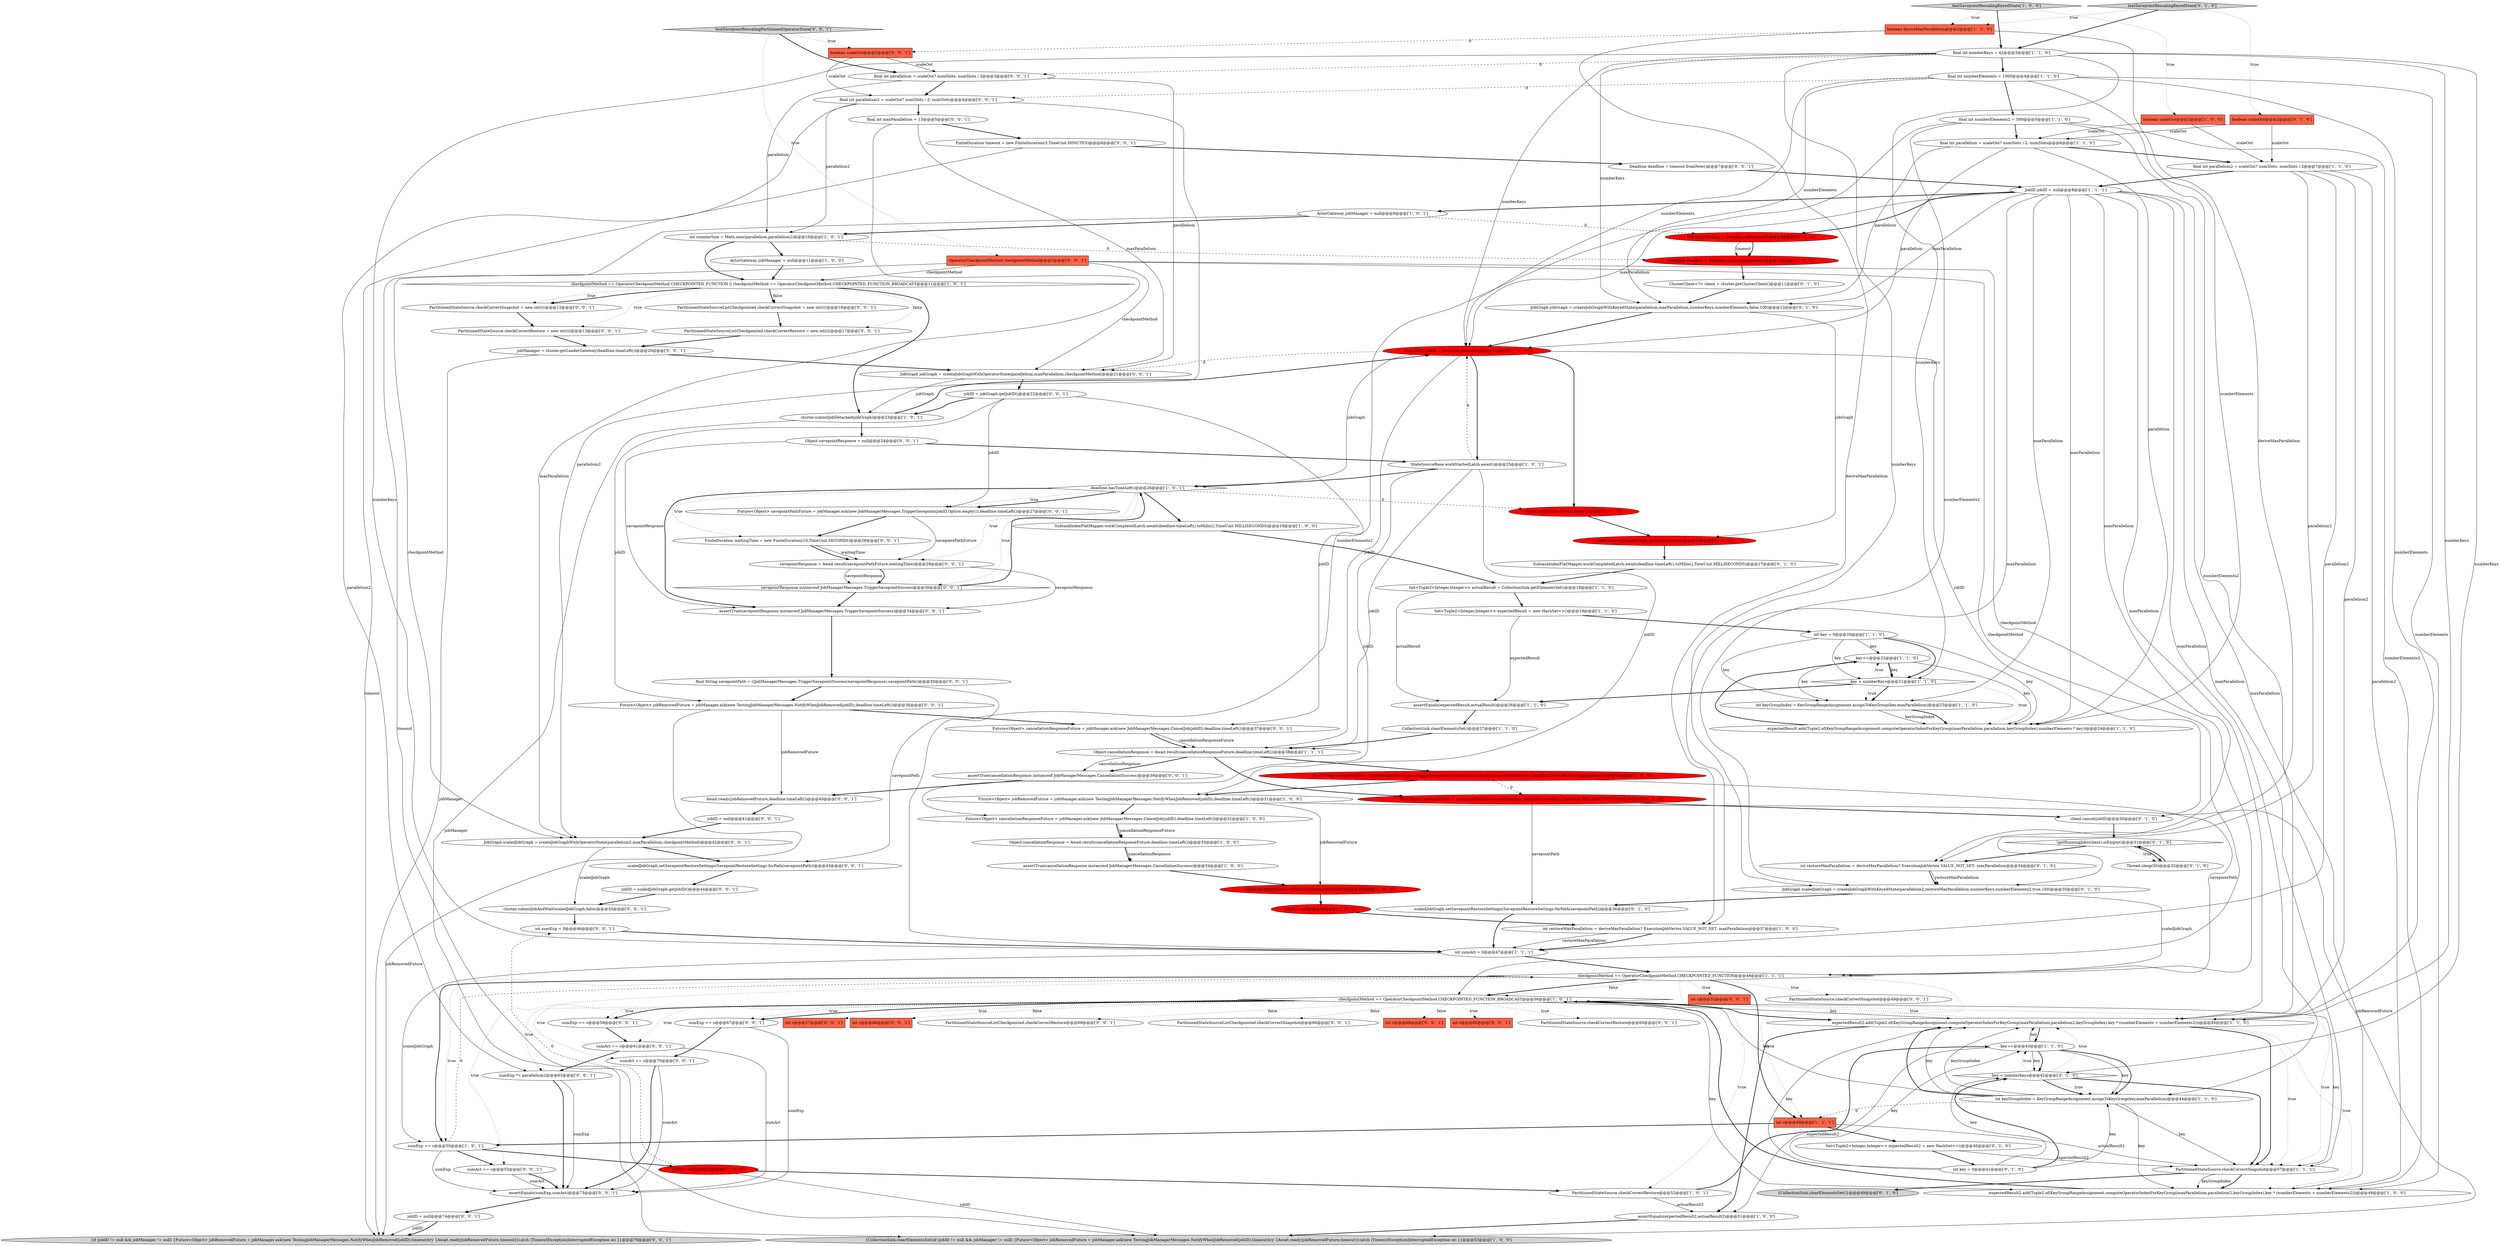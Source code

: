 digraph {
66 [style = filled, label = "SubtaskIndexFlatMapper.workCompletedLatch.await(deadline.timeLeft().toMillis(),TimeUnit.MILLISECONDS)@@@17@@@['0', '1', '0']", fillcolor = white, shape = ellipse image = "AAA0AAABBB2BBB"];
109 [style = filled, label = "sumAct += c@@@61@@@['0', '0', '1']", fillcolor = white, shape = ellipse image = "AAA0AAABBB3BBB"];
14 [style = filled, label = "Set<Tuple2<Integer,Integer>> actualResult = CollectionSink.getElementsSet()@@@18@@@['1', '1', '0']", fillcolor = white, shape = ellipse image = "AAA0AAABBB1BBB"];
29 [style = filled, label = "testSavepointRescalingKeyedState['1', '0', '0']", fillcolor = lightgray, shape = diamond image = "AAA0AAABBB1BBB"];
45 [style = filled, label = "CollectionSink.clearElementsSet()@@@27@@@['1', '1', '0']", fillcolor = white, shape = ellipse image = "AAA0AAABBB1BBB"];
101 [style = filled, label = "final int maxParallelism = 13@@@5@@@['0', '0', '1']", fillcolor = white, shape = ellipse image = "AAA0AAABBB3BBB"];
96 [style = filled, label = "Future<Object> savepointPathFuture = jobManager.ask(new JobManagerMessages.TriggerSavepoint(jobID,Option.empty()),deadline.timeLeft())@@@27@@@['0', '0', '1']", fillcolor = white, shape = ellipse image = "AAA0AAABBB3BBB"];
105 [style = filled, label = "final int parallelism = scaleOut? numSlots: numSlots / 2@@@3@@@['0', '0', '1']", fillcolor = white, shape = ellipse image = "AAA0AAABBB3BBB"];
89 [style = filled, label = "Await.ready(jobRemovedFuture,deadline.timeLeft())@@@40@@@['0', '0', '1']", fillcolor = white, shape = ellipse image = "AAA0AAABBB3BBB"];
87 [style = filled, label = "FiniteDuration timeout = new FiniteDuration(3,TimeUnit.MINUTES)@@@6@@@['0', '0', '1']", fillcolor = white, shape = ellipse image = "AAA0AAABBB3BBB"];
4 [style = filled, label = "key++@@@43@@@['1', '1', '0']", fillcolor = white, shape = ellipse image = "AAA0AAABBB1BBB"];
37 [style = filled, label = "Object cancellationResponse = Await.result(cancellationResponseFuture,deadline.timeLeft())@@@33@@@['1', '0', '0']", fillcolor = white, shape = ellipse image = "AAA0AAABBB1BBB"];
104 [style = filled, label = "int c@@@69@@@['0', '0', '1']", fillcolor = tomato, shape = box image = "AAA0AAABBB3BBB"];
44 [style = filled, label = "deadline.hasTimeLeft()@@@26@@@['1', '0', '1']", fillcolor = white, shape = diamond image = "AAA0AAABBB1BBB"];
90 [style = filled, label = "{if (jobID != null && jobManager != null) {Future<Object> jobRemovedFuture = jobManager.ask(new TestingJobManagerMessages.NotifyWhenJobRemoved(jobID),timeout)try {Await.ready(jobRemovedFuture,timeout)}catch (TimeoutException|InterruptedException ie) }}@@@76@@@['0', '0', '1']", fillcolor = lightgray, shape = ellipse image = "AAA0AAABBB3BBB"];
68 [style = filled, label = "client.setDetached(true)@@@15@@@['0', '1', '0']", fillcolor = red, shape = ellipse image = "AAA1AAABBB2BBB"];
70 [style = filled, label = "int c@@@60@@@['0', '0', '1']", fillcolor = tomato, shape = box image = "AAA0AAABBB3BBB"];
81 [style = filled, label = "scaledJobGraph.setSavepointRestoreSettings(SavepointRestoreSettings.forPath(savepointPath))@@@43@@@['0', '0', '1']", fillcolor = white, shape = ellipse image = "AAA0AAABBB3BBB"];
99 [style = filled, label = "assertEquals(sumExp,sumAct)@@@73@@@['0', '0', '1']", fillcolor = white, shape = ellipse image = "AAA0AAABBB3BBB"];
63 [style = filled, label = "testSavepointRescalingKeyedState['0', '1', '0']", fillcolor = lightgray, shape = diamond image = "AAA0AAABBB2BBB"];
78 [style = filled, label = "PartitionedStateSourceListCheckpointed.checkCorrectSnapshot = new int((((@@@16@@@['0', '0', '1']", fillcolor = white, shape = ellipse image = "AAA0AAABBB3BBB"];
75 [style = filled, label = "jobID = scaledJobGraph.getJobID()@@@44@@@['0', '0', '1']", fillcolor = white, shape = ellipse image = "AAA0AAABBB3BBB"];
107 [style = filled, label = "sumExp += c@@@58@@@['0', '0', '1']", fillcolor = white, shape = ellipse image = "AAA0AAABBB3BBB"];
60 [style = filled, label = "ClusterClient<?> client = cluster.getClusterClient()@@@11@@@['0', '1', '0']", fillcolor = white, shape = ellipse image = "AAA0AAABBB2BBB"];
84 [style = filled, label = "PartitionedStateSource.checkCorrectRestore@@@60@@@['0', '0', '1']", fillcolor = white, shape = ellipse image = "AAA0AAABBB3BBB"];
26 [style = filled, label = "PartitionedStateSource.checkCorrectSnapshot@@@57@@@['1', '1', '1']", fillcolor = white, shape = ellipse image = "AAA0AAABBB1BBB"];
74 [style = filled, label = "Deadline deadline = timeout.fromNow()@@@7@@@['0', '0', '1']", fillcolor = white, shape = ellipse image = "AAA0AAABBB3BBB"];
30 [style = filled, label = "assertEquals(expectedResult2,actualResult2)@@@51@@@['1', '0', '0']", fillcolor = white, shape = ellipse image = "AAA0AAABBB1BBB"];
119 [style = filled, label = "Future<Object> jobRemovedFuture = jobManager.ask(new TestingJobManagerMessages.NotifyWhenJobRemoved(jobID),deadline.timeLeft())@@@36@@@['0', '0', '1']", fillcolor = white, shape = ellipse image = "AAA0AAABBB3BBB"];
82 [style = filled, label = "jobID = null@@@74@@@['0', '0', '1']", fillcolor = white, shape = ellipse image = "AAA0AAABBB3BBB"];
106 [style = filled, label = "sumAct += c@@@53@@@['0', '0', '1']", fillcolor = white, shape = ellipse image = "AAA0AAABBB3BBB"];
58 [style = filled, label = "int restoreMaxParallelism = deriveMaxParallelism? ExecutionJobVertex.VALUE_NOT_SET: maxParallelism@@@34@@@['0', '1', '0']", fillcolor = white, shape = ellipse image = "AAA0AAABBB2BBB"];
57 [style = filled, label = "key < numberKeys@@@42@@@['0', '1', '0']", fillcolor = white, shape = diamond image = "AAA0AAABBB2BBB"];
62 [style = filled, label = "client.submitJob(jobGraph,.getClassLoader())@@@16@@@['0', '1', '0']", fillcolor = red, shape = ellipse image = "AAA1AAABBB2BBB"];
34 [style = filled, label = "final int numberElements2 = 500@@@5@@@['1', '1', '0']", fillcolor = white, shape = ellipse image = "AAA0AAABBB1BBB"];
13 [style = filled, label = "cluster.submitJobDetached(jobGraph)@@@23@@@['1', '0', '1']", fillcolor = white, shape = ellipse image = "AAA0AAABBB1BBB"];
117 [style = filled, label = "testSavepointRescalingPartitionedOperatorState['0', '0', '1']", fillcolor = lightgray, shape = diamond image = "AAA0AAABBB3BBB"];
50 [style = filled, label = "Duration timeout = Duration.ofMinutes(3)@@@9@@@['0', '1', '0']", fillcolor = red, shape = ellipse image = "AAA1AAABBB2BBB"];
9 [style = filled, label = "final JobID jobID = jobGraph.getJobID()@@@14@@@['1', '1', '0']", fillcolor = red, shape = ellipse image = "AAA1AAABBB1BBB"];
22 [style = filled, label = "int counterSize = Math.max(parallelism,parallelism2)@@@10@@@['1', '0', '1']", fillcolor = white, shape = ellipse image = "AAA0AAABBB1BBB"];
100 [style = filled, label = "savepointResponse = Await.result(savepointPathFuture,waitingTime)@@@29@@@['0', '0', '1']", fillcolor = white, shape = ellipse image = "AAA0AAABBB3BBB"];
59 [style = filled, label = "int key = 0@@@41@@@['0', '1', '0']", fillcolor = white, shape = ellipse image = "AAA0AAABBB2BBB"];
5 [style = filled, label = "ActorGateway jobManager = null@@@11@@@['1', '0', '0']", fillcolor = white, shape = ellipse image = "AAA0AAABBB1BBB"];
0 [style = filled, label = "checkpointMethod == OperatorCheckpointMethod.CHECKPOINTED_FUNCTION || checkpointMethod == OperatorCheckpointMethod.CHECKPOINTED_FUNCTION_BROADCAST@@@11@@@['1', '0', '1']", fillcolor = white, shape = diamond image = "AAA0AAABBB1BBB"];
3 [style = filled, label = "checkpointMethod == OperatorCheckpointMethod.CHECKPOINTED_FUNCTION_BROADCAST@@@56@@@['1', '0', '1']", fillcolor = white, shape = diamond image = "AAA0AAABBB1BBB"];
91 [style = filled, label = "cluster.submitJobAndWait(scaledJobGraph,false)@@@45@@@['0', '0', '1']", fillcolor = white, shape = ellipse image = "AAA0AAABBB3BBB"];
25 [style = filled, label = "key++@@@22@@@['1', '1', '0']", fillcolor = white, shape = ellipse image = "AAA0AAABBB1BBB"];
20 [style = filled, label = "int keyGroupIndex = KeyGroupRangeAssignment.assignToKeyGroup(key,maxParallelism)@@@23@@@['1', '1', '0']", fillcolor = white, shape = ellipse image = "AAA0AAABBB1BBB"];
8 [style = filled, label = "final int parallelism = scaleOut? numSlots / 2: numSlots@@@6@@@['1', '1', '0']", fillcolor = white, shape = ellipse image = "AAA0AAABBB1BBB"];
17 [style = filled, label = "Future<Object> cancellationResponseFuture = jobManager.ask(new JobManagerMessages.CancelJob(jobID),deadline.timeLeft())@@@32@@@['1', '0', '0']", fillcolor = white, shape = ellipse image = "AAA0AAABBB1BBB"];
39 [style = filled, label = "key < numberKeys@@@21@@@['1', '1', '0']", fillcolor = white, shape = diamond image = "AAA0AAABBB1BBB"];
21 [style = filled, label = "boolean scaleOut@@@2@@@['1', '0', '0']", fillcolor = tomato, shape = box image = "AAA0AAABBB1BBB"];
92 [style = filled, label = "int c@@@57@@@['0', '0', '1']", fillcolor = tomato, shape = box image = "AAA0AAABBB3BBB"];
80 [style = filled, label = "assertTrue(savepointResponse instanceof JobManagerMessages.TriggerSavepointSuccess)@@@34@@@['0', '0', '1']", fillcolor = white, shape = ellipse image = "AAA0AAABBB3BBB"];
94 [style = filled, label = "jobID = null@@@41@@@['0', '0', '1']", fillcolor = white, shape = ellipse image = "AAA0AAABBB3BBB"];
27 [style = filled, label = "assertEquals(expectedResult,actualResult)@@@26@@@['1', '1', '0']", fillcolor = white, shape = ellipse image = "AAA0AAABBB1BBB"];
73 [style = filled, label = "Object savepointResponse = null@@@24@@@['0', '0', '1']", fillcolor = white, shape = ellipse image = "AAA0AAABBB3BBB"];
108 [style = filled, label = "sumAct += c@@@70@@@['0', '0', '1']", fillcolor = white, shape = ellipse image = "AAA0AAABBB3BBB"];
51 [style = filled, label = "boolean scaleOut@@@2@@@['0', '1', '0']", fillcolor = tomato, shape = box image = "AAA0AAABBB2BBB"];
61 [style = filled, label = "Deadline deadline = Deadline.now().plus(timeout)@@@10@@@['0', '1', '0']", fillcolor = red, shape = ellipse image = "AAA1AAABBB2BBB"];
36 [style = filled, label = "checkpointMethod == OperatorCheckpointMethod.CHECKPOINTED_FUNCTION@@@48@@@['1', '1', '1']", fillcolor = white, shape = diamond image = "AAA0AAABBB1BBB"];
112 [style = filled, label = "assertTrue(cancellationResponse instanceof JobManagerMessages.CancellationSuccess)@@@39@@@['0', '0', '1']", fillcolor = white, shape = ellipse image = "AAA0AAABBB3BBB"];
19 [style = filled, label = "jobID = null@@@42@@@['1', '0', '0']", fillcolor = red, shape = ellipse image = "AAA1AAABBB1BBB"];
12 [style = filled, label = "final int parallelism2 = scaleOut? numSlots: numSlots / 2@@@7@@@['1', '1', '0']", fillcolor = white, shape = ellipse image = "AAA0AAABBB1BBB"];
113 [style = filled, label = "PartitionedStateSource.checkCorrectRestore = new int((((@@@13@@@['0', '0', '1']", fillcolor = white, shape = ellipse image = "AAA0AAABBB3BBB"];
88 [style = filled, label = "int c@@@52@@@['0', '0', '1']", fillcolor = tomato, shape = box image = "AAA0AAABBB3BBB"];
7 [style = filled, label = "expectedResult2.add(Tuple2.of(KeyGroupRangeAssignment.computeOperatorIndexForKeyGroup(maxParallelism,parallelism2,keyGroupIndex),key * (numberElements + numberElements2)))@@@45@@@['1', '1', '0']", fillcolor = white, shape = ellipse image = "AAA0AAABBB1BBB"];
35 [style = filled, label = "Set<Tuple2<Integer,Integer>> expectedResult = new HashSet<>()@@@19@@@['1', '1', '0']", fillcolor = white, shape = ellipse image = "AAA0AAABBB1BBB"];
49 [style = filled, label = "StateSourceBase.workStartedLatch.await()@@@25@@@['1', '0', '1']", fillcolor = white, shape = ellipse image = "AAA0AAABBB1BBB"];
40 [style = filled, label = "final String savepointPath = ((JobManagerMessages.TriggerSavepointSuccess)Await.result(savepointPathFuture,deadline.timeLeft())).savepointPath()@@@30@@@['1', '0', '0']", fillcolor = red, shape = ellipse image = "AAA1AAABBB1BBB"];
24 [style = filled, label = "PartitionedStateSource.checkCorrectRestore@@@52@@@['1', '0', '1']", fillcolor = white, shape = ellipse image = "AAA0AAABBB1BBB"];
2 [style = filled, label = "Await.ready(jobRemovedFuture,deadline.timeLeft())@@@35@@@['1', '0', '0']", fillcolor = red, shape = ellipse image = "AAA1AAABBB1BBB"];
98 [style = filled, label = "PartitionedStateSource.checkCorrectSnapshot@@@49@@@['0', '0', '1']", fillcolor = white, shape = ellipse image = "AAA0AAABBB3BBB"];
83 [style = filled, label = "JobGraph jobGraph = createJobGraphWithOperatorState(parallelism,maxParallelism,checkpointMethod)@@@21@@@['0', '0', '1']", fillcolor = white, shape = ellipse image = "AAA0AAABBB3BBB"];
69 [style = filled, label = "{CollectionSink.clearElementsSet()}@@@49@@@['0', '1', '0']", fillcolor = lightgray, shape = ellipse image = "AAA0AAABBB2BBB"];
1 [style = filled, label = "final int numberElements = 1000@@@4@@@['1', '1', '0']", fillcolor = white, shape = ellipse image = "AAA0AAABBB1BBB"];
47 [style = filled, label = "jobID = null@@@36@@@['1', '0', '0']", fillcolor = red, shape = ellipse image = "AAA1AAABBB1BBB"];
54 [style = filled, label = "JobGraph scaledJobGraph = createJobGraphWithKeyedState(parallelism2,restoreMaxParallelism,numberKeys,numberElements2,true,100)@@@35@@@['0', '1', '0']", fillcolor = white, shape = ellipse image = "AAA0AAABBB2BBB"];
115 [style = filled, label = "boolean scaleOut@@@2@@@['0', '0', '1']", fillcolor = tomato, shape = box image = "AAA0AAABBB3BBB"];
48 [style = filled, label = "{CollectionSink.clearElementsSet()if (jobID != null && jobManager != null) {Future<Object> jobRemovedFuture = jobManager.ask(new TestingJobManagerMessages.NotifyWhenJobRemoved(jobID),timeout)try {Await.ready(jobRemovedFuture,timeout)}catch (TimeoutException|InterruptedException ie) }}@@@53@@@['1', '0', '0']", fillcolor = lightgray, shape = ellipse image = "AAA0AAABBB1BBB"];
33 [style = filled, label = "Object cancellationResponse = Await.result(cancellationResponseFuture,deadline.timeLeft())@@@38@@@['1', '1', '1']", fillcolor = white, shape = ellipse image = "AAA0AAABBB1BBB"];
55 [style = filled, label = "client.cancel(jobID)@@@30@@@['0', '1', '0']", fillcolor = white, shape = ellipse image = "AAA0AAABBB2BBB"];
42 [style = filled, label = "boolean deriveMaxParallelism@@@2@@@['1', '1', '0']", fillcolor = tomato, shape = box image = "AAA0AAABBB1BBB"];
65 [style = filled, label = "JobGraph jobGraph = createJobGraphWithKeyedState(parallelism,maxParallelism,numberKeys,numberElements,false,100)@@@13@@@['0', '1', '0']", fillcolor = white, shape = ellipse image = "AAA0AAABBB2BBB"];
110 [style = filled, label = "int c@@@66@@@['0', '0', '1']", fillcolor = tomato, shape = box image = "AAA0AAABBB3BBB"];
102 [style = filled, label = "PartitionedStateSourceListCheckpointed.checkCorrectRestore@@@69@@@['0', '0', '1']", fillcolor = white, shape = ellipse image = "AAA0AAABBB3BBB"];
52 [style = filled, label = "final String savepointPath = savepointPathFuture.get(deadline.timeLeft().toMillis(),TimeUnit.MILLISECONDS)@@@29@@@['0', '1', '0']", fillcolor = red, shape = ellipse image = "AAA1AAABBB2BBB"];
103 [style = filled, label = "savepointResponse instanceof JobManagerMessages.TriggerSavepointSuccess@@@30@@@['0', '0', '1']", fillcolor = white, shape = diamond image = "AAA0AAABBB3BBB"];
72 [style = filled, label = "jobID = jobGraph.getJobID()@@@22@@@['0', '0', '1']", fillcolor = white, shape = ellipse image = "AAA0AAABBB3BBB"];
15 [style = filled, label = "expectedResult2.add(Tuple2.of(KeyGroupRangeAssignment.computeOperatorIndexForKeyGroup(maxParallelism,parallelism2,keyGroupIndex),key * (numberElements + numberElements2)))@@@49@@@['1', '0', '0']", fillcolor = white, shape = ellipse image = "AAA0AAABBB1BBB"];
28 [style = filled, label = "SubtaskIndexFlatMapper.workCompletedLatch.await(deadline.timeLeft().toMillis(),TimeUnit.MILLISECONDS)@@@18@@@['1', '0', '0']", fillcolor = white, shape = ellipse image = "AAA0AAABBB1BBB"];
6 [style = filled, label = "int key = 0@@@20@@@['1', '1', '0']", fillcolor = white, shape = ellipse image = "AAA0AAABBB1BBB"];
79 [style = filled, label = "sumExp += c@@@67@@@['0', '0', '1']", fillcolor = white, shape = ellipse image = "AAA0AAABBB3BBB"];
114 [style = filled, label = "int sumExp = 0@@@46@@@['0', '0', '1']", fillcolor = white, shape = ellipse image = "AAA0AAABBB3BBB"];
76 [style = filled, label = "final String savepointPath = ((JobManagerMessages.TriggerSavepointSuccess)savepointResponse).savepointPath()@@@35@@@['0', '0', '1']", fillcolor = white, shape = ellipse image = "AAA0AAABBB3BBB"];
118 [style = filled, label = "PartitionedStateSource.checkCorrectSnapshot = new int((((@@@12@@@['0', '0', '1']", fillcolor = white, shape = ellipse image = "AAA0AAABBB3BBB"];
53 [style = filled, label = "Set<Tuple2<Integer,Integer>> expectedResult2 = new HashSet<>()@@@40@@@['0', '1', '0']", fillcolor = white, shape = ellipse image = "AAA0AAABBB2BBB"];
85 [style = filled, label = "sumExp *= parallelism2@@@63@@@['0', '0', '1']", fillcolor = white, shape = ellipse image = "AAA0AAABBB3BBB"];
16 [style = filled, label = "final int numberKeys = 42@@@3@@@['1', '1', '0']", fillcolor = white, shape = ellipse image = "AAA0AAABBB1BBB"];
11 [style = filled, label = "expectedResult.add(Tuple2.of(KeyGroupRangeAssignment.computeOperatorIndexForKeyGroup(maxParallelism,parallelism,keyGroupIndex),numberElements * key))@@@24@@@['1', '1', '0']", fillcolor = white, shape = ellipse image = "AAA0AAABBB1BBB"];
116 [style = filled, label = "jobManager = cluster.getLeaderGateway(deadline.timeLeft())@@@20@@@['0', '0', '1']", fillcolor = white, shape = ellipse image = "AAA0AAABBB3BBB"];
38 [style = filled, label = "int c@@@49@@@['1', '1', '1']", fillcolor = tomato, shape = box image = "AAA0AAABBB1BBB"];
32 [style = filled, label = "int restoreMaxParallelism = deriveMaxParallelism? ExecutionJobVertex.VALUE_NOT_SET: maxParallelism@@@37@@@['1', '0', '0']", fillcolor = white, shape = ellipse image = "AAA0AAABBB1BBB"];
93 [style = filled, label = "OperatorCheckpointMethod checkpointMethod@@@2@@@['0', '0', '1']", fillcolor = tomato, shape = box image = "AAA0AAABBB3BBB"];
18 [style = filled, label = "int keyGroupIndex = KeyGroupRangeAssignment.assignToKeyGroup(key,maxParallelism)@@@44@@@['1', '1', '0']", fillcolor = white, shape = ellipse image = "AAA0AAABBB1BBB"];
64 [style = filled, label = "scaledJobGraph.setSavepointRestoreSettings(SavepointRestoreSettings.forPath(savepointPath))@@@36@@@['0', '1', '0']", fillcolor = white, shape = ellipse image = "AAA0AAABBB2BBB"];
97 [style = filled, label = "PartitionedStateSourceListCheckpointed.checkCorrectSnapshot@@@66@@@['0', '0', '1']", fillcolor = white, shape = ellipse image = "AAA0AAABBB3BBB"];
31 [style = filled, label = "ActorGateway jobManager = null@@@9@@@['1', '0', '1']", fillcolor = white, shape = ellipse image = "AAA0AAABBB1BBB"];
46 [style = filled, label = "Future<Object> jobRemovedFuture = jobManager.ask(new TestingJobManagerMessages.NotifyWhenJobRemoved(jobID),deadline.timeLeft())@@@31@@@['1', '0', '0']", fillcolor = white, shape = ellipse image = "AAA0AAABBB1BBB"];
67 [style = filled, label = "Thread.sleep(50)@@@32@@@['0', '1', '0']", fillcolor = white, shape = ellipse image = "AAA0AAABBB2BBB"];
71 [style = filled, label = "final int parallelism2 = scaleOut? numSlots / 2: numSlots@@@4@@@['0', '0', '1']", fillcolor = white, shape = ellipse image = "AAA0AAABBB3BBB"];
86 [style = filled, label = "FiniteDuration waitingTime = new FiniteDuration(10,TimeUnit.SECONDS)@@@28@@@['0', '0', '1']", fillcolor = white, shape = ellipse image = "AAA0AAABBB3BBB"];
41 [style = filled, label = "sumExp += c@@@50@@@['1', '0', '1']", fillcolor = white, shape = ellipse image = "AAA0AAABBB1BBB"];
111 [style = filled, label = "Future<Object> cancellationResponseFuture = jobManager.ask(new JobManagerMessages.CancelJob(jobID),deadline.timeLeft())@@@37@@@['0', '0', '1']", fillcolor = white, shape = ellipse image = "AAA0AAABBB3BBB"];
10 [style = filled, label = "assertTrue(cancellationResponse instanceof JobManagerMessages.CancellationSuccess)@@@34@@@['1', '0', '0']", fillcolor = white, shape = ellipse image = "AAA0AAABBB1BBB"];
43 [style = filled, label = "JobID jobID = null@@@8@@@['1', '1', '1']", fillcolor = white, shape = ellipse image = "AAA0AAABBB1BBB"];
95 [style = filled, label = "PartitionedStateSourceListCheckpointed.checkCorrectRestore = new int((((@@@17@@@['0', '0', '1']", fillcolor = white, shape = ellipse image = "AAA0AAABBB3BBB"];
23 [style = filled, label = "int sumAct = 0@@@47@@@['1', '1', '1']", fillcolor = white, shape = ellipse image = "AAA0AAABBB1BBB"];
77 [style = filled, label = "JobGraph scaledJobGraph = createJobGraphWithOperatorState(parallelism2,maxParallelism,checkpointMethod)@@@42@@@['0', '0', '1']", fillcolor = white, shape = ellipse image = "AAA0AAABBB3BBB"];
56 [style = filled, label = "!getRunningJobs(client).isEmpty()@@@31@@@['0', '1', '0']", fillcolor = white, shape = diamond image = "AAA0AAABBB2BBB"];
87->90 [style = solid, label="timeout"];
16->57 [style = solid, label="numberKeys"];
4->7 [style = solid, label="key"];
79->108 [style = bold, label=""];
6->20 [style = solid, label="key"];
56->67 [style = dotted, label="true"];
32->23 [style = bold, label=""];
1->9 [style = solid, label="numberElements"];
0->13 [style = bold, label=""];
41->19 [style = bold, label=""];
14->35 [style = bold, label=""];
7->30 [style = bold, label=""];
44->96 [style = dotted, label="true"];
1->71 [style = dashed, label="0"];
9->83 [style = dashed, label="0"];
39->11 [style = dotted, label="true"];
51->12 [style = solid, label="scaleOut"];
45->33 [style = bold, label=""];
59->57 [style = bold, label=""];
105->22 [style = solid, label="parallelism"];
79->99 [style = solid, label="sumExp"];
56->67 [style = bold, label=""];
119->111 [style = bold, label=""];
19->48 [style = solid, label="jobID"];
12->15 [style = solid, label="parallelism2"];
85->99 [style = solid, label="sumExp"];
38->41 [style = bold, label=""];
52->55 [style = bold, label=""];
89->94 [style = bold, label=""];
51->8 [style = solid, label="scaleOut"];
36->38 [style = dotted, label="true"];
21->8 [style = solid, label="scaleOut"];
3->70 [style = dotted, label="true"];
28->14 [style = bold, label=""];
42->32 [style = solid, label="deriveMaxParallelism"];
117->115 [style = dotted, label="true"];
19->24 [style = bold, label=""];
7->26 [style = bold, label=""];
49->9 [style = dashed, label="0"];
71->101 [style = bold, label=""];
87->74 [style = bold, label=""];
109->99 [style = solid, label="sumAct"];
117->93 [style = dotted, label="true"];
43->9 [style = solid, label="maxParallelism"];
95->116 [style = bold, label=""];
22->0 [style = bold, label=""];
59->4 [style = solid, label="key"];
5->0 [style = bold, label=""];
36->3 [style = dotted, label="false"];
27->45 [style = bold, label=""];
26->15 [style = bold, label=""];
101->77 [style = solid, label="maxParallelism"];
59->7 [style = solid, label="key"];
65->9 [style = bold, label=""];
91->114 [style = bold, label=""];
119->89 [style = solid, label="jobRemovedFuture"];
0->78 [style = dotted, label="false"];
36->88 [style = dotted, label="true"];
100->80 [style = solid, label="savepointResponse"];
77->91 [style = solid, label="scaledJobGraph"];
23->36 [style = bold, label=""];
60->65 [style = bold, label=""];
4->18 [style = solid, label="key"];
12->54 [style = solid, label="parallelism2"];
105->83 [style = solid, label="parallelism"];
3->26 [style = solid, label="key"];
106->99 [style = solid, label="sumAct"];
114->23 [style = bold, label=""];
0->95 [style = dotted, label="false"];
101->87 [style = bold, label=""];
36->24 [style = dotted, label="true"];
71->77 [style = solid, label="parallelism2"];
3->92 [style = dotted, label="true"];
42->115 [style = dashed, label="0"];
11->25 [style = bold, label=""];
19->114 [style = dashed, label="0"];
3->15 [style = solid, label="key"];
0->113 [style = dotted, label="true"];
72->13 [style = bold, label=""];
3->102 [style = dotted, label="false"];
44->86 [style = dotted, label="true"];
76->119 [style = bold, label=""];
6->11 [style = solid, label="key"];
36->41 [style = bold, label=""];
57->7 [style = dotted, label="true"];
39->25 [style = dotted, label="true"];
103->44 [style = bold, label=""];
18->3 [style = solid, label="key"];
0->78 [style = bold, label=""];
118->113 [style = bold, label=""];
73->80 [style = solid, label="savepointResponse"];
0->118 [style = dotted, label="true"];
4->30 [style = solid, label="expectedResult2"];
44->103 [style = dotted, label="true"];
38->53 [style = bold, label=""];
3->107 [style = bold, label=""];
3->26 [style = dotted, label="true"];
4->18 [style = bold, label=""];
23->41 [style = solid, label="scaledJobGraph"];
26->15 [style = solid, label="keyGroupIndex"];
1->65 [style = solid, label="numberElements"];
34->8 [style = bold, label=""];
36->98 [style = dotted, label="true"];
17->37 [style = bold, label=""];
16->105 [style = dashed, label="0"];
43->26 [style = solid, label="maxParallelism"];
117->105 [style = bold, label=""];
71->22 [style = solid, label="parallelism2"];
4->57 [style = solid, label="key"];
86->100 [style = solid, label="waitingTime"];
22->5 [style = bold, label=""];
12->23 [style = solid, label="parallelism2"];
9->55 [style = solid, label="jobID"];
67->56 [style = bold, label=""];
58->54 [style = bold, label=""];
74->43 [style = bold, label=""];
3->107 [style = dotted, label="true"];
22->61 [style = dashed, label="0"];
9->44 [style = solid, label="jobGraph"];
56->58 [style = bold, label=""];
94->77 [style = bold, label=""];
106->99 [style = bold, label=""];
37->10 [style = solid, label="cancellationResponse"];
115->71 [style = solid, label="scaleOut"];
77->81 [style = bold, label=""];
119->90 [style = solid, label="jobRemovedFuture"];
25->20 [style = solid, label="key"];
3->7 [style = bold, label=""];
86->100 [style = bold, label=""];
26->69 [style = bold, label=""];
3->110 [style = dotted, label="false"];
31->48 [style = solid, label="timeout"];
3->97 [style = dotted, label="false"];
43->18 [style = solid, label="maxParallelism"];
107->109 [style = bold, label=""];
63->42 [style = dotted, label="true"];
34->7 [style = solid, label="numberElements2"];
29->21 [style = dotted, label="true"];
10->2 [style = bold, label=""];
80->76 [style = bold, label=""];
16->9 [style = solid, label="numberKeys"];
18->7 [style = bold, label=""];
63->16 [style = bold, label=""];
39->20 [style = bold, label=""];
39->20 [style = dotted, label="true"];
57->4 [style = dotted, label="true"];
6->39 [style = bold, label=""];
116->90 [style = solid, label="jobManager"];
29->16 [style = bold, label=""];
44->80 [style = bold, label=""];
54->36 [style = solid, label="scaledJobGraph"];
40->36 [style = solid, label="savepointPath"];
36->106 [style = dotted, label="true"];
9->33 [style = solid, label="jobID"];
54->64 [style = bold, label=""];
8->9 [style = solid, label="parallelism"];
16->23 [style = solid, label="numberKeys"];
43->58 [style = solid, label="maxParallelism"];
72->96 [style = solid, label="jobID"];
33->52 [style = bold, label=""];
3->84 [style = dotted, label="true"];
25->39 [style = bold, label=""];
93->83 [style = solid, label="checkpointMethod"];
3->104 [style = dotted, label="false"];
103->80 [style = bold, label=""];
4->57 [style = bold, label=""];
35->27 [style = solid, label="expectedResult"];
34->54 [style = solid, label="numberElements2"];
8->65 [style = solid, label="parallelism"];
21->12 [style = solid, label="scaleOut"];
115->105 [style = solid, label="scaleOut"];
37->10 [style = bold, label=""];
116->83 [style = bold, label=""];
49->44 [style = bold, label=""];
57->26 [style = bold, label=""];
72->119 [style = solid, label="jobID"];
13->73 [style = bold, label=""];
73->49 [style = bold, label=""];
109->85 [style = bold, label=""];
9->68 [style = bold, label=""];
7->26 [style = dotted, label="true"];
96->86 [style = bold, label=""];
105->71 [style = bold, label=""];
49->17 [style = solid, label="jobID"];
13->48 [style = solid, label="jobManager"];
100->103 [style = bold, label=""];
108->99 [style = solid, label="sumAct"];
93->0 [style = solid, label="checkpointMethod"];
16->39 [style = solid, label="numberKeys"];
93->3 [style = solid, label="checkpointMethod"];
111->33 [style = solid, label="cancellationResponseFuture"];
49->33 [style = solid, label="jobID"];
15->3 [style = bold, label=""];
62->66 [style = bold, label=""];
7->4 [style = bold, label=""];
72->111 [style = solid, label="jobID"];
7->15 [style = dotted, label="true"];
3->108 [style = dotted, label="true"];
33->112 [style = bold, label=""];
1->7 [style = solid, label="numberElements"];
6->39 [style = solid, label="key"];
18->7 [style = solid, label="key"];
43->32 [style = solid, label="maxParallelism"];
76->81 [style = solid, label="savepointPath"];
3->79 [style = bold, label=""];
53->26 [style = solid, label="expectedResult2"];
113->116 [style = bold, label=""];
34->23 [style = solid, label="numberElements2"];
43->20 [style = solid, label="maxParallelism"];
1->34 [style = bold, label=""];
47->32 [style = bold, label=""];
3->79 [style = dotted, label="true"];
71->85 [style = solid, label="parallelism2"];
42->58 [style = solid, label="deriveMaxParallelism"];
16->1 [style = bold, label=""];
16->7 [style = solid, label="numberKeys"];
81->75 [style = bold, label=""];
101->83 [style = solid, label="maxParallelism"];
33->112 [style = solid, label="cancellationResponse"];
41->36 [style = dashed, label="0"];
13->9 [style = bold, label=""];
63->51 [style = dotted, label="true"];
3->7 [style = solid, label="key"];
12->43 [style = bold, label=""];
9->49 [style = bold, label=""];
50->61 [style = bold, label=""];
20->11 [style = solid, label="keyGroupIndex"];
14->27 [style = solid, label="actualResult"];
25->39 [style = solid, label="key"];
18->26 [style = solid, label="key"];
8->12 [style = bold, label=""];
2->47 [style = bold, label=""];
1->11 [style = solid, label="numberElements"];
16->65 [style = solid, label="numberKeys"];
43->31 [style = bold, label=""];
50->61 [style = solid, label="timeout"];
20->11 [style = bold, label=""];
44->96 [style = bold, label=""];
57->18 [style = dotted, label="true"];
96->100 [style = solid, label="savepointPathFuture"];
44->100 [style = dotted, label="true"];
36->41 [style = dotted, label="true"];
8->11 [style = solid, label="parallelism"];
0->118 [style = bold, label=""];
49->46 [style = solid, label="jobID"];
78->95 [style = bold, label=""];
40->52 [style = dashed, label="0"];
43->50 [style = bold, label=""];
31->22 [style = bold, label=""];
61->60 [style = bold, label=""];
41->106 [style = bold, label=""];
93->77 [style = solid, label="checkpointMethod"];
35->6 [style = bold, label=""];
18->7 [style = solid, label="keyGroupIndex"];
43->65 [style = solid, label="maxParallelism"];
68->62 [style = bold, label=""];
31->50 [style = dashed, label="0"];
100->103 [style = solid, label="savepointResponse"];
46->48 [style = solid, label="jobRemovedFuture"];
12->7 [style = solid, label="parallelism2"];
111->33 [style = bold, label=""];
43->11 [style = solid, label="maxParallelism"];
3->85 [style = dotted, label="true"];
93->36 [style = solid, label="checkpointMethod"];
82->90 [style = solid, label="jobID"];
57->18 [style = bold, label=""];
39->27 [style = bold, label=""];
85->99 [style = bold, label=""];
99->82 [style = bold, label=""];
18->38 [style = dashed, label="0"];
18->15 [style = solid, label="key"];
25->11 [style = solid, label="key"];
55->56 [style = bold, label=""];
46->2 [style = solid, label="jobRemovedFuture"];
40->46 [style = bold, label=""];
64->23 [style = bold, label=""];
82->90 [style = bold, label=""];
24->30 [style = solid, label="actualResult2"];
3->109 [style = dotted, label="true"];
44->68 [style = dashed, label="0"];
112->89 [style = bold, label=""];
43->7 [style = solid, label="maxParallelism"];
6->25 [style = solid, label="key"];
24->4 [style = bold, label=""];
59->57 [style = solid, label="key"];
38->26 [style = solid, label="actualResult2"];
59->18 [style = solid, label="key"];
33->40 [style = bold, label=""];
53->59 [style = bold, label=""];
75->91 [style = bold, label=""];
7->3 [style = dotted, label="true"];
44->28 [style = bold, label=""];
65->62 [style = solid, label="jobGraph"];
34->15 [style = solid, label="numberElements2"];
43->15 [style = solid, label="maxParallelism"];
41->99 [style = solid, label="sumExp"];
16->54 [style = solid, label="numberKeys"];
29->42 [style = dotted, label="true"];
36->38 [style = bold, label=""];
32->23 [style = solid, label="restoreMaxParallelism"];
30->48 [style = bold, label=""];
17->37 [style = solid, label="cancellationResponseFuture"];
52->64 [style = solid, label="savepointPath"];
66->14 [style = bold, label=""];
46->17 [style = bold, label=""];
83->13 [style = solid, label="jobGraph"];
108->99 [style = bold, label=""];
58->54 [style = solid, label="restoreMaxParallelism"];
83->72 [style = bold, label=""];
1->15 [style = solid, label="numberElements"];
36->3 [style = bold, label=""];
}
